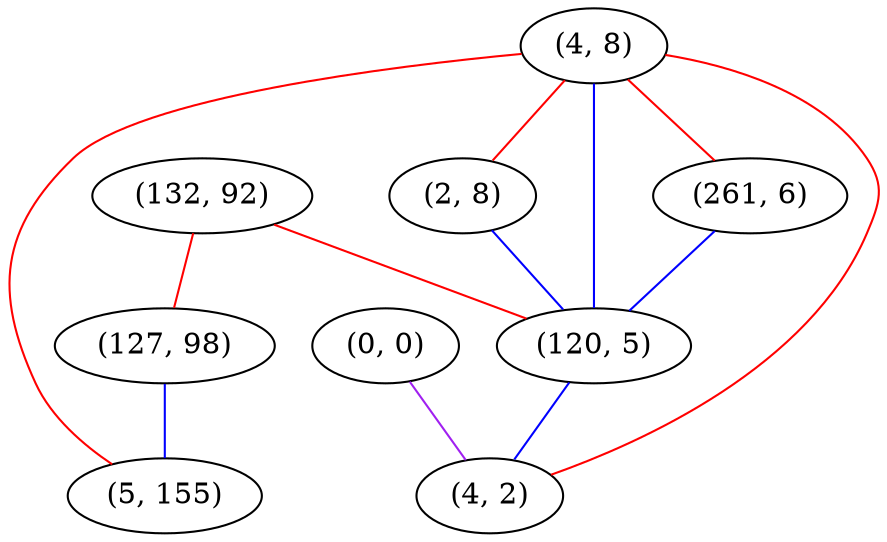graph "" {
"(132, 92)";
"(4, 8)";
"(261, 6)";
"(2, 8)";
"(120, 5)";
"(0, 0)";
"(127, 98)";
"(5, 155)";
"(4, 2)";
"(132, 92)" -- "(120, 5)"  [color=red, key=0, weight=1];
"(132, 92)" -- "(127, 98)"  [color=red, key=0, weight=1];
"(4, 8)" -- "(261, 6)"  [color=red, key=0, weight=1];
"(4, 8)" -- "(2, 8)"  [color=red, key=0, weight=1];
"(4, 8)" -- "(120, 5)"  [color=blue, key=0, weight=3];
"(4, 8)" -- "(4, 2)"  [color=red, key=0, weight=1];
"(4, 8)" -- "(5, 155)"  [color=red, key=0, weight=1];
"(261, 6)" -- "(120, 5)"  [color=blue, key=0, weight=3];
"(2, 8)" -- "(120, 5)"  [color=blue, key=0, weight=3];
"(120, 5)" -- "(4, 2)"  [color=blue, key=0, weight=3];
"(0, 0)" -- "(4, 2)"  [color=purple, key=0, weight=4];
"(127, 98)" -- "(5, 155)"  [color=blue, key=0, weight=3];
}
